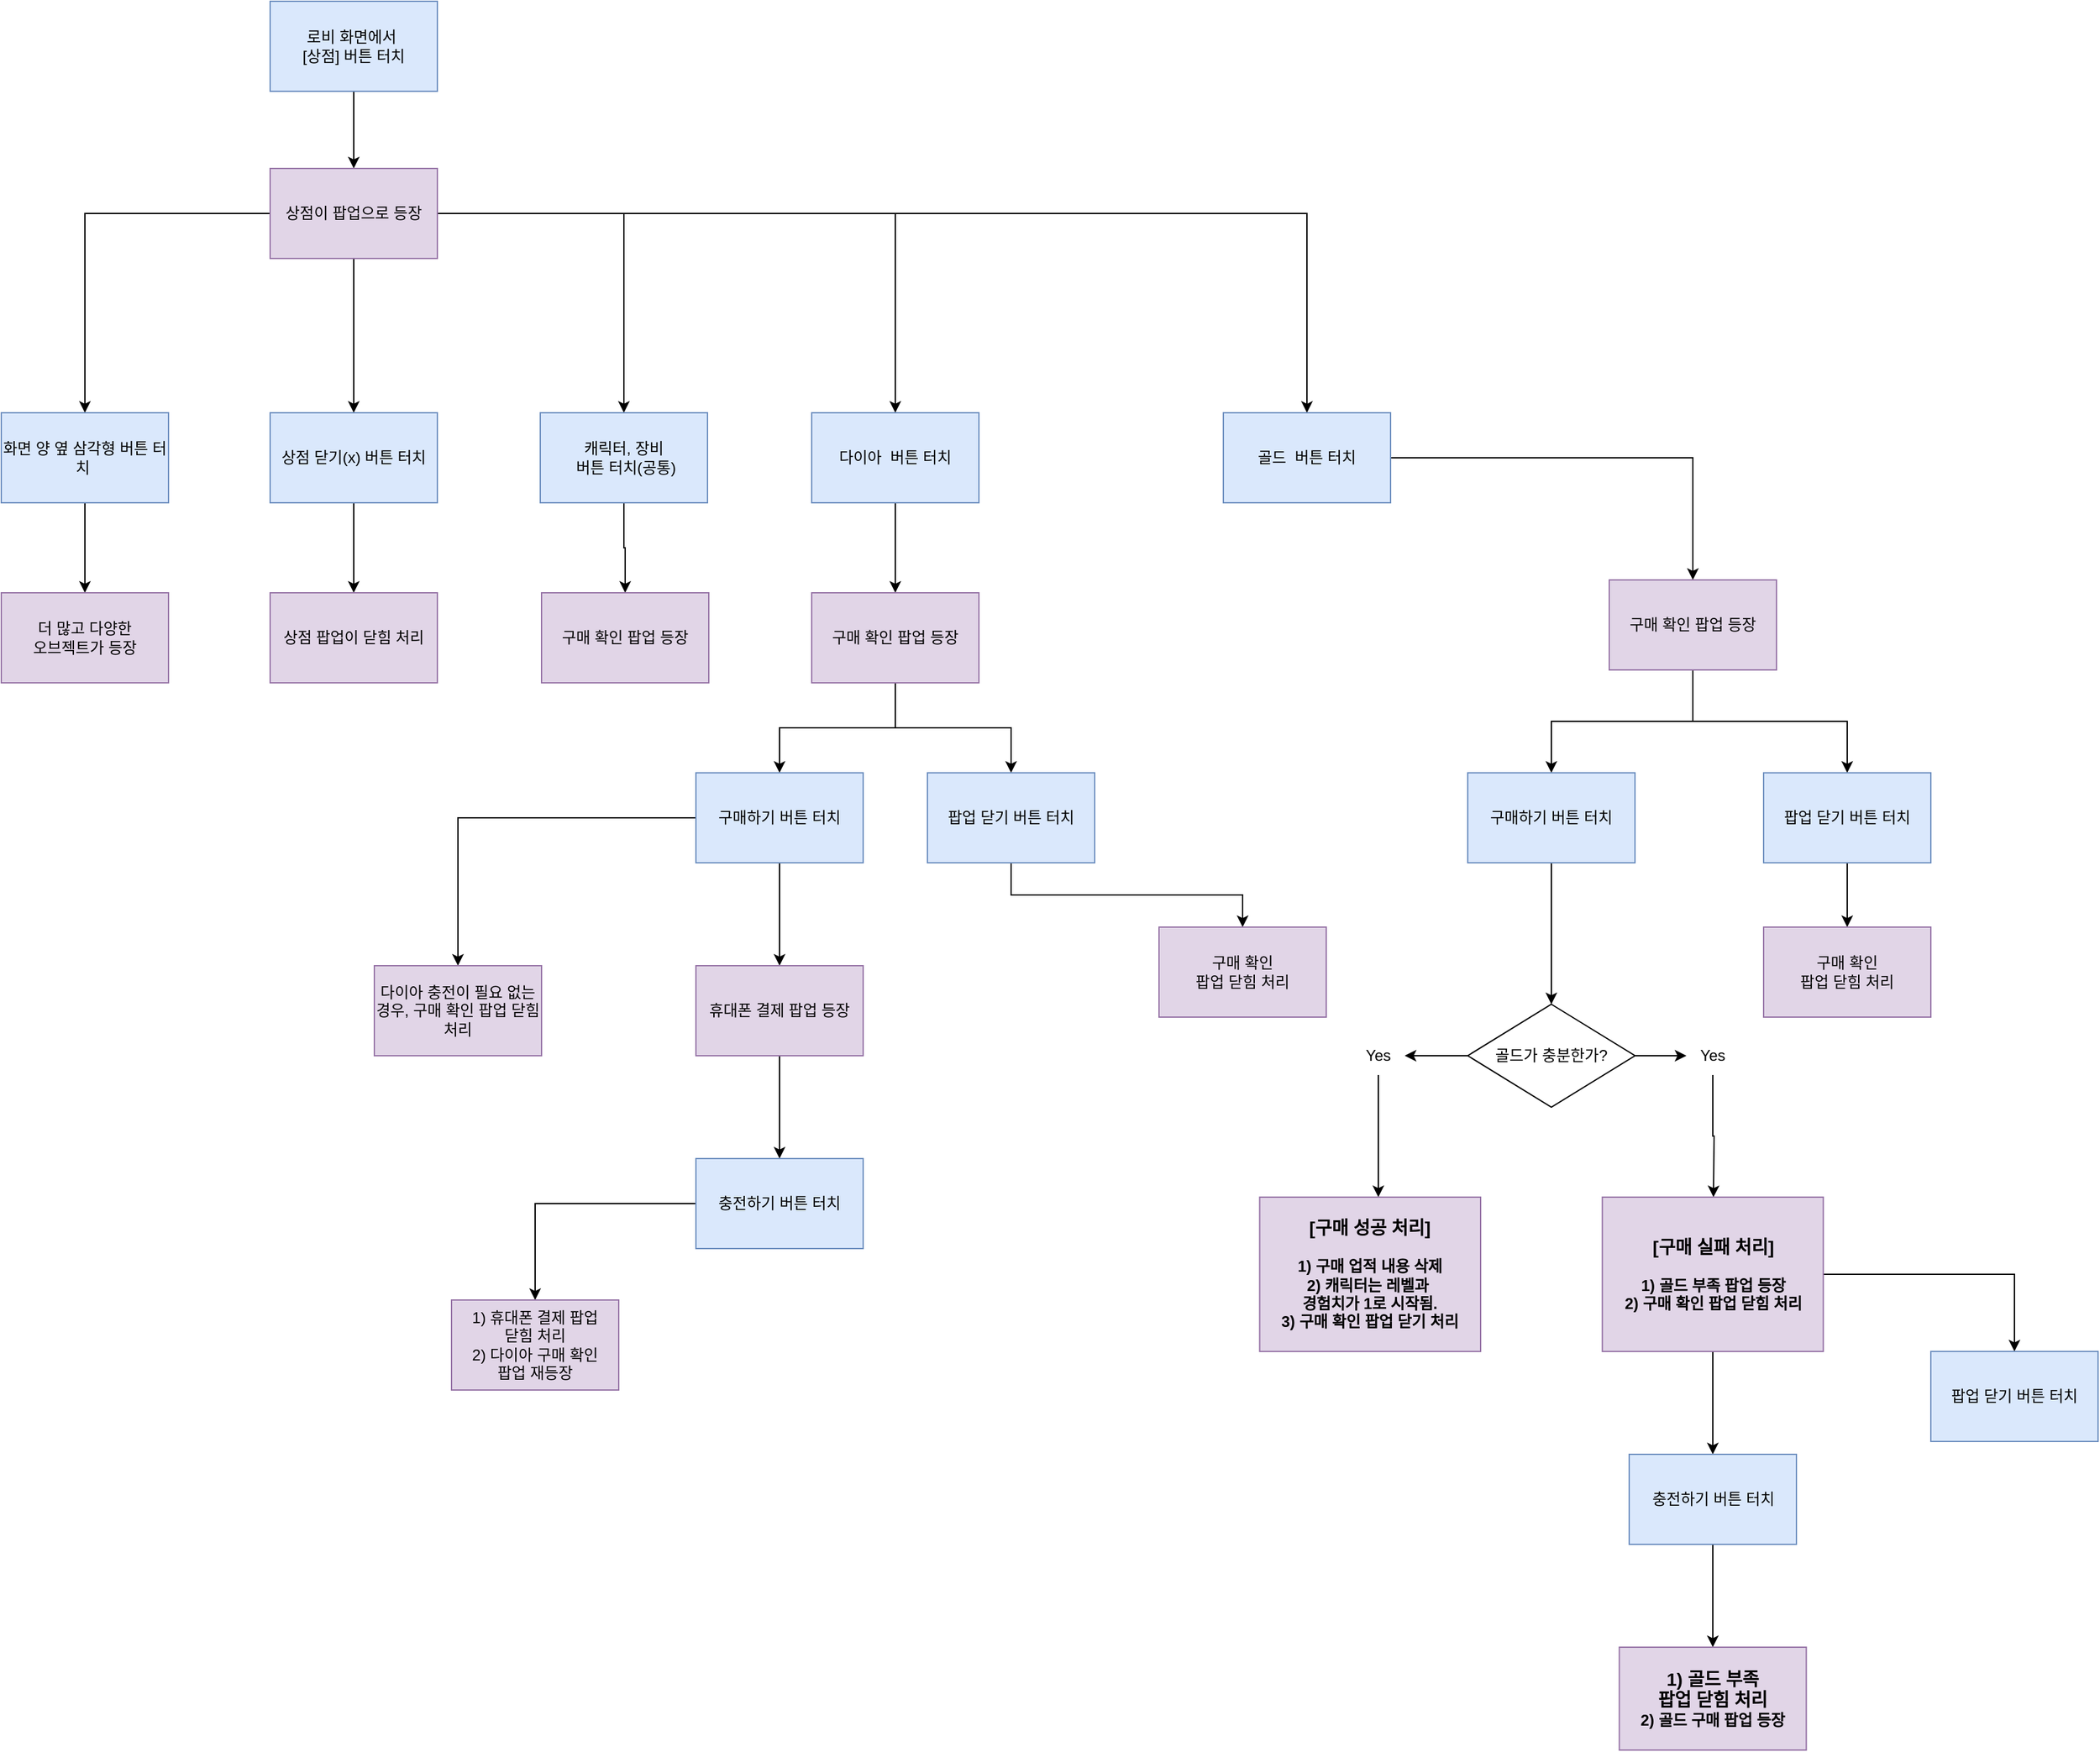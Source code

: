 <mxfile version="13.8.8" type="github">
  <diagram id="C5RBs43oDa-KdzZeNtuy" name="Page-1">
    <mxGraphModel dx="1422" dy="762" grid="1" gridSize="10" guides="1" tooltips="1" connect="1" arrows="1" fold="1" page="1" pageScale="1" pageWidth="827" pageHeight="1169" math="0" shadow="0">
      <root>
        <mxCell id="WIyWlLk6GJQsqaUBKTNV-0" />
        <mxCell id="WIyWlLk6GJQsqaUBKTNV-1" parent="WIyWlLk6GJQsqaUBKTNV-0" />
        <mxCell id="O9xyJw1MsLEs5YBljd98-2" style="edgeStyle=orthogonalEdgeStyle;rounded=0;orthogonalLoop=1;jettySize=auto;html=1;entryX=0.5;entryY=0;entryDx=0;entryDy=0;" edge="1" parent="WIyWlLk6GJQsqaUBKTNV-1" source="O9xyJw1MsLEs5YBljd98-0" target="O9xyJw1MsLEs5YBljd98-1">
          <mxGeometry relative="1" as="geometry" />
        </mxCell>
        <mxCell id="O9xyJw1MsLEs5YBljd98-0" value="로비 화면에서&amp;nbsp;&lt;br&gt;[상점] 버튼 터치" style="rounded=0;whiteSpace=wrap;html=1;fillColor=#dae8fc;strokeColor=#6c8ebf;" vertex="1" parent="WIyWlLk6GJQsqaUBKTNV-1">
          <mxGeometry x="349" y="10" width="130" height="70" as="geometry" />
        </mxCell>
        <mxCell id="O9xyJw1MsLEs5YBljd98-4" style="edgeStyle=orthogonalEdgeStyle;rounded=0;orthogonalLoop=1;jettySize=auto;html=1;exitX=0.5;exitY=1;exitDx=0;exitDy=0;entryX=0.5;entryY=0;entryDx=0;entryDy=0;" edge="1" parent="WIyWlLk6GJQsqaUBKTNV-1" source="O9xyJw1MsLEs5YBljd98-1" target="O9xyJw1MsLEs5YBljd98-3">
          <mxGeometry relative="1" as="geometry" />
        </mxCell>
        <mxCell id="O9xyJw1MsLEs5YBljd98-8" style="edgeStyle=orthogonalEdgeStyle;rounded=0;orthogonalLoop=1;jettySize=auto;html=1;entryX=0.5;entryY=0;entryDx=0;entryDy=0;" edge="1" parent="WIyWlLk6GJQsqaUBKTNV-1" source="O9xyJw1MsLEs5YBljd98-1" target="O9xyJw1MsLEs5YBljd98-7">
          <mxGeometry relative="1" as="geometry" />
        </mxCell>
        <mxCell id="O9xyJw1MsLEs5YBljd98-14" style="edgeStyle=orthogonalEdgeStyle;rounded=0;orthogonalLoop=1;jettySize=auto;html=1;" edge="1" parent="WIyWlLk6GJQsqaUBKTNV-1" source="O9xyJw1MsLEs5YBljd98-1" target="O9xyJw1MsLEs5YBljd98-11">
          <mxGeometry relative="1" as="geometry" />
        </mxCell>
        <mxCell id="O9xyJw1MsLEs5YBljd98-17" style="edgeStyle=orthogonalEdgeStyle;rounded=0;orthogonalLoop=1;jettySize=auto;html=1;exitX=1;exitY=0.5;exitDx=0;exitDy=0;" edge="1" parent="WIyWlLk6GJQsqaUBKTNV-1" source="O9xyJw1MsLEs5YBljd98-1" target="O9xyJw1MsLEs5YBljd98-15">
          <mxGeometry relative="1" as="geometry" />
        </mxCell>
        <mxCell id="O9xyJw1MsLEs5YBljd98-36" style="edgeStyle=orthogonalEdgeStyle;rounded=0;orthogonalLoop=1;jettySize=auto;html=1;exitX=1;exitY=0.5;exitDx=0;exitDy=0;" edge="1" parent="WIyWlLk6GJQsqaUBKTNV-1" source="O9xyJw1MsLEs5YBljd98-1" target="O9xyJw1MsLEs5YBljd98-35">
          <mxGeometry relative="1" as="geometry" />
        </mxCell>
        <mxCell id="O9xyJw1MsLEs5YBljd98-1" value="상점이 팝업으로 등장" style="rounded=0;whiteSpace=wrap;html=1;fillColor=#e1d5e7;strokeColor=#9673a6;" vertex="1" parent="WIyWlLk6GJQsqaUBKTNV-1">
          <mxGeometry x="349" y="140" width="130" height="70" as="geometry" />
        </mxCell>
        <mxCell id="O9xyJw1MsLEs5YBljd98-6" style="edgeStyle=orthogonalEdgeStyle;rounded=0;orthogonalLoop=1;jettySize=auto;html=1;exitX=0.5;exitY=1;exitDx=0;exitDy=0;entryX=0.5;entryY=0;entryDx=0;entryDy=0;" edge="1" parent="WIyWlLk6GJQsqaUBKTNV-1" source="O9xyJw1MsLEs5YBljd98-3" target="O9xyJw1MsLEs5YBljd98-5">
          <mxGeometry relative="1" as="geometry" />
        </mxCell>
        <mxCell id="O9xyJw1MsLEs5YBljd98-3" value="상점 닫기(x) 버튼 터치" style="rounded=0;whiteSpace=wrap;html=1;fillColor=#dae8fc;strokeColor=#6c8ebf;" vertex="1" parent="WIyWlLk6GJQsqaUBKTNV-1">
          <mxGeometry x="349" y="330" width="130" height="70" as="geometry" />
        </mxCell>
        <mxCell id="O9xyJw1MsLEs5YBljd98-5" value="상점 팝업이 닫힘 처리" style="rounded=0;whiteSpace=wrap;html=1;fillColor=#e1d5e7;strokeColor=#9673a6;" vertex="1" parent="WIyWlLk6GJQsqaUBKTNV-1">
          <mxGeometry x="349" y="470" width="130" height="70" as="geometry" />
        </mxCell>
        <mxCell id="O9xyJw1MsLEs5YBljd98-10" style="edgeStyle=orthogonalEdgeStyle;rounded=0;orthogonalLoop=1;jettySize=auto;html=1;entryX=0.5;entryY=0;entryDx=0;entryDy=0;" edge="1" parent="WIyWlLk6GJQsqaUBKTNV-1" source="O9xyJw1MsLEs5YBljd98-7" target="O9xyJw1MsLEs5YBljd98-9">
          <mxGeometry relative="1" as="geometry" />
        </mxCell>
        <mxCell id="O9xyJw1MsLEs5YBljd98-7" value="캐릭터, 장비&lt;br&gt;&amp;nbsp;버튼 터치(공통)" style="rounded=0;whiteSpace=wrap;html=1;fillColor=#dae8fc;strokeColor=#6c8ebf;" vertex="1" parent="WIyWlLk6GJQsqaUBKTNV-1">
          <mxGeometry x="559" y="330" width="130" height="70" as="geometry" />
        </mxCell>
        <mxCell id="O9xyJw1MsLEs5YBljd98-9" value="구매 확인 팝업 등장" style="rounded=0;whiteSpace=wrap;html=1;fillColor=#e1d5e7;strokeColor=#9673a6;" vertex="1" parent="WIyWlLk6GJQsqaUBKTNV-1">
          <mxGeometry x="560" y="470" width="130" height="70" as="geometry" />
        </mxCell>
        <mxCell id="O9xyJw1MsLEs5YBljd98-13" style="edgeStyle=orthogonalEdgeStyle;rounded=0;orthogonalLoop=1;jettySize=auto;html=1;entryX=0.5;entryY=0;entryDx=0;entryDy=0;" edge="1" parent="WIyWlLk6GJQsqaUBKTNV-1" source="O9xyJw1MsLEs5YBljd98-11" target="O9xyJw1MsLEs5YBljd98-12">
          <mxGeometry relative="1" as="geometry" />
        </mxCell>
        <mxCell id="O9xyJw1MsLEs5YBljd98-11" value="화면 양 옆 삼각형 버튼 터치&amp;nbsp;" style="rounded=0;whiteSpace=wrap;html=1;fillColor=#dae8fc;strokeColor=#6c8ebf;" vertex="1" parent="WIyWlLk6GJQsqaUBKTNV-1">
          <mxGeometry x="140" y="330" width="130" height="70" as="geometry" />
        </mxCell>
        <mxCell id="O9xyJw1MsLEs5YBljd98-12" value="더 많고 다양한 &lt;br&gt;오브젝트가 등장" style="rounded=0;whiteSpace=wrap;html=1;fillColor=#e1d5e7;strokeColor=#9673a6;" vertex="1" parent="WIyWlLk6GJQsqaUBKTNV-1">
          <mxGeometry x="140" y="470" width="130" height="70" as="geometry" />
        </mxCell>
        <mxCell id="O9xyJw1MsLEs5YBljd98-18" style="edgeStyle=orthogonalEdgeStyle;rounded=0;orthogonalLoop=1;jettySize=auto;html=1;exitX=0.5;exitY=1;exitDx=0;exitDy=0;entryX=0.5;entryY=0;entryDx=0;entryDy=0;" edge="1" parent="WIyWlLk6GJQsqaUBKTNV-1" source="O9xyJw1MsLEs5YBljd98-15" target="O9xyJw1MsLEs5YBljd98-16">
          <mxGeometry relative="1" as="geometry" />
        </mxCell>
        <mxCell id="O9xyJw1MsLEs5YBljd98-15" value="다이아&amp;nbsp; 버튼 터치" style="rounded=0;whiteSpace=wrap;html=1;fillColor=#dae8fc;strokeColor=#6c8ebf;" vertex="1" parent="WIyWlLk6GJQsqaUBKTNV-1">
          <mxGeometry x="770" y="330" width="130" height="70" as="geometry" />
        </mxCell>
        <mxCell id="O9xyJw1MsLEs5YBljd98-21" style="edgeStyle=orthogonalEdgeStyle;rounded=0;orthogonalLoop=1;jettySize=auto;html=1;exitX=0.5;exitY=1;exitDx=0;exitDy=0;" edge="1" parent="WIyWlLk6GJQsqaUBKTNV-1" source="O9xyJw1MsLEs5YBljd98-16" target="O9xyJw1MsLEs5YBljd98-19">
          <mxGeometry relative="1" as="geometry">
            <mxPoint x="840" y="600" as="sourcePoint" />
          </mxGeometry>
        </mxCell>
        <mxCell id="O9xyJw1MsLEs5YBljd98-22" style="edgeStyle=orthogonalEdgeStyle;rounded=0;orthogonalLoop=1;jettySize=auto;html=1;exitX=0.5;exitY=1;exitDx=0;exitDy=0;" edge="1" parent="WIyWlLk6GJQsqaUBKTNV-1" source="O9xyJw1MsLEs5YBljd98-16" target="O9xyJw1MsLEs5YBljd98-20">
          <mxGeometry relative="1" as="geometry" />
        </mxCell>
        <mxCell id="O9xyJw1MsLEs5YBljd98-16" value="구매 확인 팝업 등장" style="rounded=0;whiteSpace=wrap;html=1;fillColor=#e1d5e7;strokeColor=#9673a6;" vertex="1" parent="WIyWlLk6GJQsqaUBKTNV-1">
          <mxGeometry x="770" y="470" width="130" height="70" as="geometry" />
        </mxCell>
        <mxCell id="O9xyJw1MsLEs5YBljd98-27" style="edgeStyle=orthogonalEdgeStyle;rounded=0;orthogonalLoop=1;jettySize=auto;html=1;" edge="1" parent="WIyWlLk6GJQsqaUBKTNV-1" source="O9xyJw1MsLEs5YBljd98-19" target="O9xyJw1MsLEs5YBljd98-25">
          <mxGeometry relative="1" as="geometry" />
        </mxCell>
        <mxCell id="O9xyJw1MsLEs5YBljd98-34" style="edgeStyle=orthogonalEdgeStyle;rounded=0;orthogonalLoop=1;jettySize=auto;html=1;exitX=0;exitY=0.5;exitDx=0;exitDy=0;" edge="1" parent="WIyWlLk6GJQsqaUBKTNV-1" source="O9xyJw1MsLEs5YBljd98-19" target="O9xyJw1MsLEs5YBljd98-33">
          <mxGeometry relative="1" as="geometry" />
        </mxCell>
        <mxCell id="O9xyJw1MsLEs5YBljd98-19" value="구매하기 버튼 터치" style="rounded=0;whiteSpace=wrap;html=1;fillColor=#dae8fc;strokeColor=#6c8ebf;" vertex="1" parent="WIyWlLk6GJQsqaUBKTNV-1">
          <mxGeometry x="680" y="610" width="130" height="70" as="geometry" />
        </mxCell>
        <mxCell id="O9xyJw1MsLEs5YBljd98-24" style="edgeStyle=orthogonalEdgeStyle;rounded=0;orthogonalLoop=1;jettySize=auto;html=1;entryX=0.5;entryY=0;entryDx=0;entryDy=0;exitX=0.5;exitY=1;exitDx=0;exitDy=0;" edge="1" parent="WIyWlLk6GJQsqaUBKTNV-1" source="O9xyJw1MsLEs5YBljd98-20" target="O9xyJw1MsLEs5YBljd98-23">
          <mxGeometry relative="1" as="geometry" />
        </mxCell>
        <mxCell id="O9xyJw1MsLEs5YBljd98-20" value="팝업 닫기 버튼 터치" style="rounded=0;whiteSpace=wrap;html=1;fillColor=#dae8fc;strokeColor=#6c8ebf;" vertex="1" parent="WIyWlLk6GJQsqaUBKTNV-1">
          <mxGeometry x="860" y="610" width="130" height="70" as="geometry" />
        </mxCell>
        <mxCell id="O9xyJw1MsLEs5YBljd98-23" value="구매 확인 &lt;br&gt;팝업 닫힘 처리" style="rounded=0;whiteSpace=wrap;html=1;fillColor=#e1d5e7;strokeColor=#9673a6;" vertex="1" parent="WIyWlLk6GJQsqaUBKTNV-1">
          <mxGeometry x="1040" y="730" width="130" height="70" as="geometry" />
        </mxCell>
        <mxCell id="O9xyJw1MsLEs5YBljd98-29" style="edgeStyle=orthogonalEdgeStyle;rounded=0;orthogonalLoop=1;jettySize=auto;html=1;exitX=0.5;exitY=1;exitDx=0;exitDy=0;" edge="1" parent="WIyWlLk6GJQsqaUBKTNV-1" source="O9xyJw1MsLEs5YBljd98-25" target="O9xyJw1MsLEs5YBljd98-28">
          <mxGeometry relative="1" as="geometry" />
        </mxCell>
        <mxCell id="O9xyJw1MsLEs5YBljd98-25" value="휴대폰 결제 팝업 등장" style="rounded=0;whiteSpace=wrap;html=1;fillColor=#e1d5e7;strokeColor=#9673a6;" vertex="1" parent="WIyWlLk6GJQsqaUBKTNV-1">
          <mxGeometry x="680" y="760" width="130" height="70" as="geometry" />
        </mxCell>
        <mxCell id="O9xyJw1MsLEs5YBljd98-31" style="edgeStyle=orthogonalEdgeStyle;rounded=0;orthogonalLoop=1;jettySize=auto;html=1;entryX=0.5;entryY=0;entryDx=0;entryDy=0;" edge="1" parent="WIyWlLk6GJQsqaUBKTNV-1" source="O9xyJw1MsLEs5YBljd98-28" target="O9xyJw1MsLEs5YBljd98-30">
          <mxGeometry relative="1" as="geometry" />
        </mxCell>
        <mxCell id="O9xyJw1MsLEs5YBljd98-28" value="충전하기 버튼 터치" style="rounded=0;whiteSpace=wrap;html=1;fillColor=#dae8fc;strokeColor=#6c8ebf;" vertex="1" parent="WIyWlLk6GJQsqaUBKTNV-1">
          <mxGeometry x="680" y="910" width="130" height="70" as="geometry" />
        </mxCell>
        <mxCell id="O9xyJw1MsLEs5YBljd98-30" value="1) 휴대폰 결제 팝업 &lt;br&gt;닫힘 처리&lt;br&gt;2) 다이아 구매 확인 &lt;br&gt;팝업 재등장" style="rounded=0;whiteSpace=wrap;html=1;fillColor=#e1d5e7;strokeColor=#9673a6;" vertex="1" parent="WIyWlLk6GJQsqaUBKTNV-1">
          <mxGeometry x="490" y="1020" width="130" height="70" as="geometry" />
        </mxCell>
        <mxCell id="O9xyJw1MsLEs5YBljd98-33" value="다이아 충전이 필요 없는 경우, 구매 확인 팝업 닫힘 처리" style="rounded=0;whiteSpace=wrap;html=1;fillColor=#e1d5e7;strokeColor=#9673a6;" vertex="1" parent="WIyWlLk6GJQsqaUBKTNV-1">
          <mxGeometry x="430" y="760" width="130" height="70" as="geometry" />
        </mxCell>
        <mxCell id="O9xyJw1MsLEs5YBljd98-38" style="edgeStyle=orthogonalEdgeStyle;rounded=0;orthogonalLoop=1;jettySize=auto;html=1;" edge="1" parent="WIyWlLk6GJQsqaUBKTNV-1" source="O9xyJw1MsLEs5YBljd98-35" target="O9xyJw1MsLEs5YBljd98-37">
          <mxGeometry relative="1" as="geometry" />
        </mxCell>
        <mxCell id="O9xyJw1MsLEs5YBljd98-35" value="골드&amp;nbsp; 버튼 터치" style="rounded=0;whiteSpace=wrap;html=1;fillColor=#dae8fc;strokeColor=#6c8ebf;" vertex="1" parent="WIyWlLk6GJQsqaUBKTNV-1">
          <mxGeometry x="1090" y="330" width="130" height="70" as="geometry" />
        </mxCell>
        <mxCell id="O9xyJw1MsLEs5YBljd98-40" style="edgeStyle=orthogonalEdgeStyle;rounded=0;orthogonalLoop=1;jettySize=auto;html=1;exitX=0.5;exitY=1;exitDx=0;exitDy=0;" edge="1" parent="WIyWlLk6GJQsqaUBKTNV-1" source="O9xyJw1MsLEs5YBljd98-37" target="O9xyJw1MsLEs5YBljd98-39">
          <mxGeometry relative="1" as="geometry" />
        </mxCell>
        <mxCell id="O9xyJw1MsLEs5YBljd98-46" style="edgeStyle=orthogonalEdgeStyle;rounded=0;orthogonalLoop=1;jettySize=auto;html=1;exitX=0.5;exitY=1;exitDx=0;exitDy=0;" edge="1" parent="WIyWlLk6GJQsqaUBKTNV-1" source="O9xyJw1MsLEs5YBljd98-37" target="O9xyJw1MsLEs5YBljd98-45">
          <mxGeometry relative="1" as="geometry" />
        </mxCell>
        <mxCell id="O9xyJw1MsLEs5YBljd98-37" value="구매 확인 팝업 등장" style="rounded=0;whiteSpace=wrap;html=1;fillColor=#e1d5e7;strokeColor=#9673a6;" vertex="1" parent="WIyWlLk6GJQsqaUBKTNV-1">
          <mxGeometry x="1390" y="460" width="130" height="70" as="geometry" />
        </mxCell>
        <mxCell id="O9xyJw1MsLEs5YBljd98-44" style="edgeStyle=orthogonalEdgeStyle;rounded=0;orthogonalLoop=1;jettySize=auto;html=1;entryX=0.5;entryY=0;entryDx=0;entryDy=0;" edge="1" parent="WIyWlLk6GJQsqaUBKTNV-1" source="O9xyJw1MsLEs5YBljd98-39" target="O9xyJw1MsLEs5YBljd98-41">
          <mxGeometry relative="1" as="geometry" />
        </mxCell>
        <mxCell id="O9xyJw1MsLEs5YBljd98-39" value="팝업 닫기 버튼 터치" style="rounded=0;whiteSpace=wrap;html=1;fillColor=#dae8fc;strokeColor=#6c8ebf;" vertex="1" parent="WIyWlLk6GJQsqaUBKTNV-1">
          <mxGeometry x="1510" y="610" width="130" height="70" as="geometry" />
        </mxCell>
        <mxCell id="O9xyJw1MsLEs5YBljd98-41" value="구매 확인 &lt;br&gt;팝업 닫힘 처리" style="rounded=0;whiteSpace=wrap;html=1;fillColor=#e1d5e7;strokeColor=#9673a6;" vertex="1" parent="WIyWlLk6GJQsqaUBKTNV-1">
          <mxGeometry x="1510" y="730" width="130" height="70" as="geometry" />
        </mxCell>
        <mxCell id="O9xyJw1MsLEs5YBljd98-48" style="edgeStyle=orthogonalEdgeStyle;rounded=0;orthogonalLoop=1;jettySize=auto;html=1;exitX=0.5;exitY=1;exitDx=0;exitDy=0;entryX=0.5;entryY=0;entryDx=0;entryDy=0;" edge="1" parent="WIyWlLk6GJQsqaUBKTNV-1" source="O9xyJw1MsLEs5YBljd98-45" target="O9xyJw1MsLEs5YBljd98-47">
          <mxGeometry relative="1" as="geometry" />
        </mxCell>
        <mxCell id="O9xyJw1MsLEs5YBljd98-45" value="구매하기 버튼 터치" style="rounded=0;whiteSpace=wrap;html=1;fillColor=#dae8fc;strokeColor=#6c8ebf;" vertex="1" parent="WIyWlLk6GJQsqaUBKTNV-1">
          <mxGeometry x="1280" y="610" width="130" height="70" as="geometry" />
        </mxCell>
        <mxCell id="O9xyJw1MsLEs5YBljd98-50" style="edgeStyle=orthogonalEdgeStyle;rounded=0;orthogonalLoop=1;jettySize=auto;html=1;entryX=1;entryY=0.5;entryDx=0;entryDy=0;" edge="1" parent="WIyWlLk6GJQsqaUBKTNV-1" source="O9xyJw1MsLEs5YBljd98-47" target="O9xyJw1MsLEs5YBljd98-49">
          <mxGeometry relative="1" as="geometry" />
        </mxCell>
        <mxCell id="O9xyJw1MsLEs5YBljd98-52" style="edgeStyle=orthogonalEdgeStyle;rounded=0;orthogonalLoop=1;jettySize=auto;html=1;exitX=1;exitY=0.5;exitDx=0;exitDy=0;entryX=0;entryY=0.5;entryDx=0;entryDy=0;" edge="1" parent="WIyWlLk6GJQsqaUBKTNV-1" source="O9xyJw1MsLEs5YBljd98-47" target="O9xyJw1MsLEs5YBljd98-51">
          <mxGeometry relative="1" as="geometry" />
        </mxCell>
        <mxCell id="O9xyJw1MsLEs5YBljd98-47" value="골드가 충분한가?" style="rhombus;whiteSpace=wrap;html=1;" vertex="1" parent="WIyWlLk6GJQsqaUBKTNV-1">
          <mxGeometry x="1280" y="790" width="130" height="80" as="geometry" />
        </mxCell>
        <mxCell id="O9xyJw1MsLEs5YBljd98-53" style="edgeStyle=orthogonalEdgeStyle;rounded=0;orthogonalLoop=1;jettySize=auto;html=1;" edge="1" parent="WIyWlLk6GJQsqaUBKTNV-1" source="O9xyJw1MsLEs5YBljd98-49">
          <mxGeometry relative="1" as="geometry">
            <mxPoint x="1210.5" y="940" as="targetPoint" />
          </mxGeometry>
        </mxCell>
        <mxCell id="O9xyJw1MsLEs5YBljd98-49" value="Yes" style="text;html=1;strokeColor=none;fillColor=none;align=center;verticalAlign=middle;whiteSpace=wrap;rounded=0;" vertex="1" parent="WIyWlLk6GJQsqaUBKTNV-1">
          <mxGeometry x="1190" y="815" width="41" height="30" as="geometry" />
        </mxCell>
        <mxCell id="O9xyJw1MsLEs5YBljd98-54" style="edgeStyle=orthogonalEdgeStyle;rounded=0;orthogonalLoop=1;jettySize=auto;html=1;exitX=0.5;exitY=1;exitDx=0;exitDy=0;" edge="1" parent="WIyWlLk6GJQsqaUBKTNV-1" source="O9xyJw1MsLEs5YBljd98-51">
          <mxGeometry relative="1" as="geometry">
            <mxPoint x="1471" y="940" as="targetPoint" />
          </mxGeometry>
        </mxCell>
        <mxCell id="O9xyJw1MsLEs5YBljd98-51" value="Yes" style="text;html=1;strokeColor=none;fillColor=none;align=center;verticalAlign=middle;whiteSpace=wrap;rounded=0;" vertex="1" parent="WIyWlLk6GJQsqaUBKTNV-1">
          <mxGeometry x="1450" y="815" width="41" height="30" as="geometry" />
        </mxCell>
        <mxCell id="O9xyJw1MsLEs5YBljd98-55" value="&lt;span style=&quot;font-weight: bold ; font-size: 14px&quot;&gt;[구매 성공 처리]&lt;/span&gt;&lt;br&gt;&lt;br&gt;&lt;div&gt;&lt;b&gt;1) 구매 업적 내용 삭제&lt;/b&gt;&lt;/div&gt;&lt;div&gt;&lt;b&gt;2) 캐릭터는 레벨과&amp;nbsp;&lt;/b&gt;&lt;/div&gt;&lt;div&gt;&lt;b&gt;경험치가 1로 시작됨.&lt;/b&gt;&lt;/div&gt;&lt;div&gt;&lt;b&gt;3) 구매 확인 팝업 닫기 처리&lt;/b&gt;&lt;/div&gt;" style="rounded=0;whiteSpace=wrap;html=1;fillColor=#e1d5e7;strokeColor=#9673a6;" vertex="1" parent="WIyWlLk6GJQsqaUBKTNV-1">
          <mxGeometry x="1118.25" y="940" width="171.75" height="120" as="geometry" />
        </mxCell>
        <mxCell id="O9xyJw1MsLEs5YBljd98-58" style="edgeStyle=orthogonalEdgeStyle;rounded=0;orthogonalLoop=1;jettySize=auto;html=1;exitX=1;exitY=0.5;exitDx=0;exitDy=0;entryX=0.5;entryY=0;entryDx=0;entryDy=0;" edge="1" parent="WIyWlLk6GJQsqaUBKTNV-1" source="O9xyJw1MsLEs5YBljd98-56" target="O9xyJw1MsLEs5YBljd98-57">
          <mxGeometry relative="1" as="geometry" />
        </mxCell>
        <mxCell id="O9xyJw1MsLEs5YBljd98-60" style="edgeStyle=orthogonalEdgeStyle;rounded=0;orthogonalLoop=1;jettySize=auto;html=1;" edge="1" parent="WIyWlLk6GJQsqaUBKTNV-1" source="O9xyJw1MsLEs5YBljd98-56" target="O9xyJw1MsLEs5YBljd98-59">
          <mxGeometry relative="1" as="geometry" />
        </mxCell>
        <mxCell id="O9xyJw1MsLEs5YBljd98-56" value="&lt;span style=&quot;font-weight: bold ; font-size: 14px&quot;&gt;[구매 실패 처리]&lt;/span&gt;&lt;br&gt;&lt;br&gt;&lt;div&gt;&lt;b&gt;1) 골드 부족 팝업 등장&lt;/b&gt;&lt;/div&gt;&lt;div&gt;&lt;b&gt;2) 구매 확인 팝업 닫힘 처리&lt;/b&gt;&lt;/div&gt;" style="rounded=0;whiteSpace=wrap;html=1;fillColor=#e1d5e7;strokeColor=#9673a6;" vertex="1" parent="WIyWlLk6GJQsqaUBKTNV-1">
          <mxGeometry x="1384.63" y="940" width="171.75" height="120" as="geometry" />
        </mxCell>
        <mxCell id="O9xyJw1MsLEs5YBljd98-57" value="팝업 닫기 버튼 터치" style="rounded=0;whiteSpace=wrap;html=1;fillColor=#dae8fc;strokeColor=#6c8ebf;" vertex="1" parent="WIyWlLk6GJQsqaUBKTNV-1">
          <mxGeometry x="1640" y="1060" width="130" height="70" as="geometry" />
        </mxCell>
        <mxCell id="O9xyJw1MsLEs5YBljd98-62" style="edgeStyle=orthogonalEdgeStyle;rounded=0;orthogonalLoop=1;jettySize=auto;html=1;exitX=0.5;exitY=1;exitDx=0;exitDy=0;entryX=0.5;entryY=0;entryDx=0;entryDy=0;" edge="1" parent="WIyWlLk6GJQsqaUBKTNV-1" source="O9xyJw1MsLEs5YBljd98-59" target="O9xyJw1MsLEs5YBljd98-61">
          <mxGeometry relative="1" as="geometry" />
        </mxCell>
        <mxCell id="O9xyJw1MsLEs5YBljd98-59" value="충전하기 버튼 터치" style="rounded=0;whiteSpace=wrap;html=1;fillColor=#dae8fc;strokeColor=#6c8ebf;" vertex="1" parent="WIyWlLk6GJQsqaUBKTNV-1">
          <mxGeometry x="1405.51" y="1140" width="130" height="70" as="geometry" />
        </mxCell>
        <mxCell id="O9xyJw1MsLEs5YBljd98-61" value="&lt;span style=&quot;font-size: 14px&quot;&gt;&lt;b&gt;1) 골드 부족 &lt;br&gt;팝업 닫힘 처리&lt;/b&gt;&lt;/span&gt;&lt;br&gt;&lt;div&gt;&lt;b&gt;2) 골드 구매 팝업 등장&lt;/b&gt;&lt;/div&gt;" style="rounded=0;whiteSpace=wrap;html=1;fillColor=#e1d5e7;strokeColor=#9673a6;" vertex="1" parent="WIyWlLk6GJQsqaUBKTNV-1">
          <mxGeometry x="1397.83" y="1290" width="145.36" height="80" as="geometry" />
        </mxCell>
      </root>
    </mxGraphModel>
  </diagram>
</mxfile>
